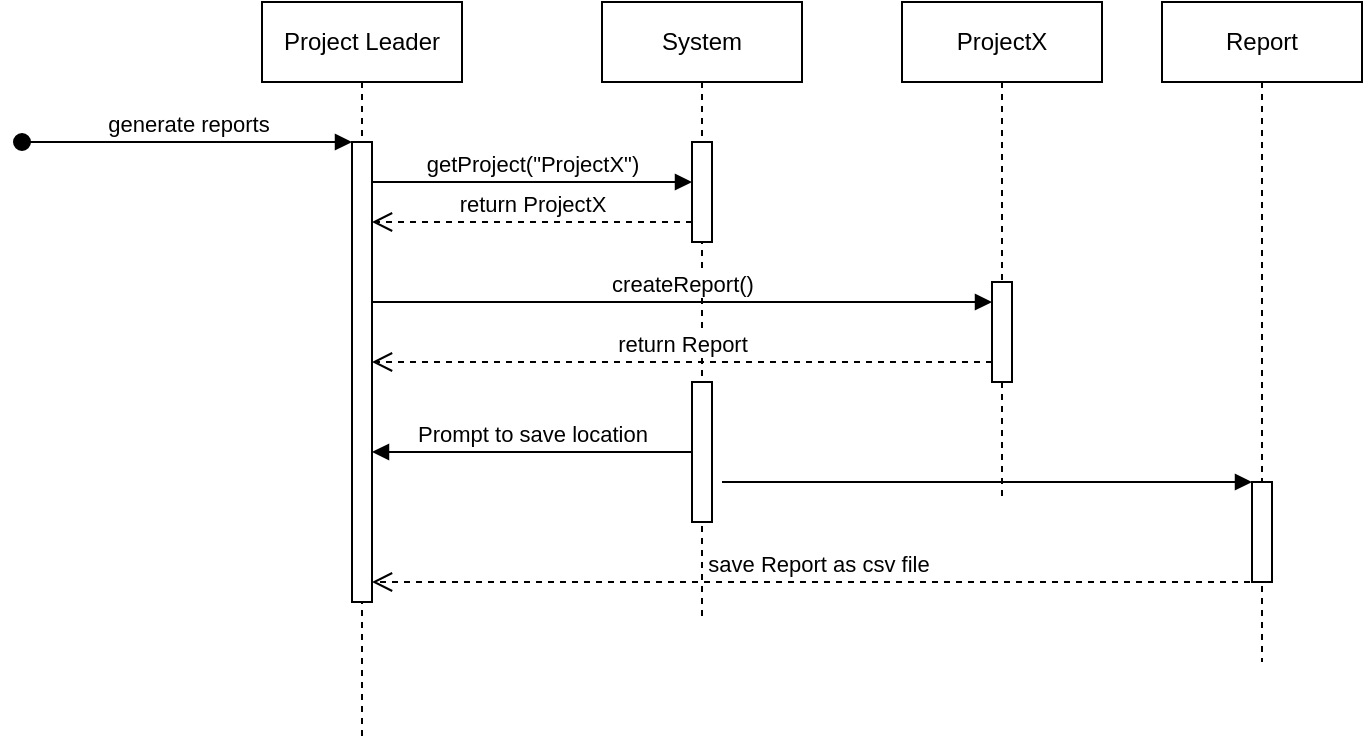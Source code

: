 <mxfile version="24.0.7" type="device">
  <diagram name="Page-1" id="2YBvvXClWsGukQMizWep">
    <mxGraphModel dx="1222" dy="780" grid="1" gridSize="10" guides="1" tooltips="1" connect="1" arrows="1" fold="1" page="1" pageScale="1" pageWidth="850" pageHeight="1100" math="0" shadow="0">
      <root>
        <mxCell id="0" />
        <mxCell id="1" parent="0" />
        <mxCell id="5KE8UDeovYuM4wbRaz9i-1" value="Project Leader" style="shape=umlLifeline;perimeter=lifelinePerimeter;whiteSpace=wrap;html=1;container=0;dropTarget=0;collapsible=0;recursiveResize=0;outlineConnect=0;portConstraint=eastwest;newEdgeStyle={&quot;edgeStyle&quot;:&quot;elbowEdgeStyle&quot;,&quot;elbow&quot;:&quot;vertical&quot;,&quot;curved&quot;:0,&quot;rounded&quot;:0};" vertex="1" parent="1">
          <mxGeometry x="140" y="40" width="100" height="370" as="geometry" />
        </mxCell>
        <mxCell id="5KE8UDeovYuM4wbRaz9i-2" value="" style="html=1;points=[];perimeter=orthogonalPerimeter;outlineConnect=0;targetShapes=umlLifeline;portConstraint=eastwest;newEdgeStyle={&quot;edgeStyle&quot;:&quot;elbowEdgeStyle&quot;,&quot;elbow&quot;:&quot;vertical&quot;,&quot;curved&quot;:0,&quot;rounded&quot;:0};" vertex="1" parent="5KE8UDeovYuM4wbRaz9i-1">
          <mxGeometry x="45" y="70" width="10" height="230" as="geometry" />
        </mxCell>
        <mxCell id="5KE8UDeovYuM4wbRaz9i-3" value="generate reports" style="html=1;verticalAlign=bottom;startArrow=oval;endArrow=block;startSize=8;edgeStyle=elbowEdgeStyle;elbow=vertical;curved=0;rounded=0;" edge="1" parent="5KE8UDeovYuM4wbRaz9i-1" target="5KE8UDeovYuM4wbRaz9i-2">
          <mxGeometry relative="1" as="geometry">
            <mxPoint x="-120" y="70" as="sourcePoint" />
            <mxPoint x="45" y="70.14" as="targetPoint" />
          </mxGeometry>
        </mxCell>
        <mxCell id="5KE8UDeovYuM4wbRaz9i-4" value="getProject(&quot;ProjectX&quot;)" style="html=1;verticalAlign=bottom;endArrow=block;curved=0;rounded=0;" edge="1" parent="1" target="5KE8UDeovYuM4wbRaz9i-6">
          <mxGeometry width="80" relative="1" as="geometry">
            <mxPoint x="195" y="130" as="sourcePoint" />
            <mxPoint x="360" y="130" as="targetPoint" />
          </mxGeometry>
        </mxCell>
        <mxCell id="5KE8UDeovYuM4wbRaz9i-5" value="System" style="shape=umlLifeline;perimeter=lifelinePerimeter;whiteSpace=wrap;html=1;container=0;dropTarget=0;collapsible=0;recursiveResize=0;outlineConnect=0;portConstraint=eastwest;newEdgeStyle={&quot;edgeStyle&quot;:&quot;elbowEdgeStyle&quot;,&quot;elbow&quot;:&quot;vertical&quot;,&quot;curved&quot;:0,&quot;rounded&quot;:0};" vertex="1" parent="1">
          <mxGeometry x="310" y="40" width="100" height="310" as="geometry" />
        </mxCell>
        <mxCell id="5KE8UDeovYuM4wbRaz9i-6" value="" style="html=1;points=[];perimeter=orthogonalPerimeter;outlineConnect=0;targetShapes=umlLifeline;portConstraint=eastwest;newEdgeStyle={&quot;edgeStyle&quot;:&quot;elbowEdgeStyle&quot;,&quot;elbow&quot;:&quot;vertical&quot;,&quot;curved&quot;:0,&quot;rounded&quot;:0};" vertex="1" parent="5KE8UDeovYuM4wbRaz9i-5">
          <mxGeometry x="45" y="70" width="10" height="50" as="geometry" />
        </mxCell>
        <mxCell id="5KE8UDeovYuM4wbRaz9i-17" value="" style="html=1;points=[];perimeter=orthogonalPerimeter;outlineConnect=0;targetShapes=umlLifeline;portConstraint=eastwest;newEdgeStyle={&quot;edgeStyle&quot;:&quot;elbowEdgeStyle&quot;,&quot;elbow&quot;:&quot;vertical&quot;,&quot;curved&quot;:0,&quot;rounded&quot;:0};" vertex="1" parent="5KE8UDeovYuM4wbRaz9i-5">
          <mxGeometry x="45" y="190" width="10" height="70" as="geometry" />
        </mxCell>
        <mxCell id="5KE8UDeovYuM4wbRaz9i-9" value="return ProjectX" style="html=1;verticalAlign=bottom;endArrow=open;dashed=1;endSize=8;curved=0;rounded=0;" edge="1" parent="1" source="5KE8UDeovYuM4wbRaz9i-6">
          <mxGeometry relative="1" as="geometry">
            <mxPoint x="350" y="150" as="sourcePoint" />
            <mxPoint x="195" y="150" as="targetPoint" />
          </mxGeometry>
        </mxCell>
        <mxCell id="5KE8UDeovYuM4wbRaz9i-10" value="ProjectX" style="shape=umlLifeline;perimeter=lifelinePerimeter;whiteSpace=wrap;html=1;container=0;dropTarget=0;collapsible=0;recursiveResize=0;outlineConnect=0;portConstraint=eastwest;newEdgeStyle={&quot;edgeStyle&quot;:&quot;elbowEdgeStyle&quot;,&quot;elbow&quot;:&quot;vertical&quot;,&quot;curved&quot;:0,&quot;rounded&quot;:0};" vertex="1" parent="1">
          <mxGeometry x="460" y="40" width="100" height="250" as="geometry" />
        </mxCell>
        <mxCell id="5KE8UDeovYuM4wbRaz9i-11" value="" style="html=1;points=[];perimeter=orthogonalPerimeter;outlineConnect=0;targetShapes=umlLifeline;portConstraint=eastwest;newEdgeStyle={&quot;edgeStyle&quot;:&quot;elbowEdgeStyle&quot;,&quot;elbow&quot;:&quot;vertical&quot;,&quot;curved&quot;:0,&quot;rounded&quot;:0};" vertex="1" parent="5KE8UDeovYuM4wbRaz9i-10">
          <mxGeometry x="45" y="140" width="10" height="50" as="geometry" />
        </mxCell>
        <mxCell id="5KE8UDeovYuM4wbRaz9i-12" value="createReport()" style="html=1;verticalAlign=bottom;endArrow=block;curved=0;rounded=0;" edge="1" parent="1">
          <mxGeometry width="80" relative="1" as="geometry">
            <mxPoint x="195" y="190" as="sourcePoint" />
            <mxPoint x="505" y="190" as="targetPoint" />
          </mxGeometry>
        </mxCell>
        <mxCell id="5KE8UDeovYuM4wbRaz9i-16" value="return Report" style="html=1;verticalAlign=bottom;endArrow=open;dashed=1;endSize=8;curved=0;rounded=0;" edge="1" parent="1" target="5KE8UDeovYuM4wbRaz9i-2">
          <mxGeometry relative="1" as="geometry">
            <mxPoint x="505" y="220" as="sourcePoint" />
            <mxPoint x="200" y="220" as="targetPoint" />
          </mxGeometry>
        </mxCell>
        <mxCell id="5KE8UDeovYuM4wbRaz9i-18" value="Prompt to save location" style="html=1;verticalAlign=bottom;endArrow=block;curved=0;rounded=0;" edge="1" parent="1" source="5KE8UDeovYuM4wbRaz9i-17" target="5KE8UDeovYuM4wbRaz9i-2">
          <mxGeometry width="80" relative="1" as="geometry">
            <mxPoint x="280" y="240" as="sourcePoint" />
            <mxPoint x="360" y="240" as="targetPoint" />
          </mxGeometry>
        </mxCell>
        <mxCell id="5KE8UDeovYuM4wbRaz9i-19" value="Report" style="shape=umlLifeline;perimeter=lifelinePerimeter;whiteSpace=wrap;html=1;container=0;dropTarget=0;collapsible=0;recursiveResize=0;outlineConnect=0;portConstraint=eastwest;newEdgeStyle={&quot;edgeStyle&quot;:&quot;elbowEdgeStyle&quot;,&quot;elbow&quot;:&quot;vertical&quot;,&quot;curved&quot;:0,&quot;rounded&quot;:0};" vertex="1" parent="1">
          <mxGeometry x="590" y="40" width="100" height="330" as="geometry" />
        </mxCell>
        <mxCell id="5KE8UDeovYuM4wbRaz9i-20" value="" style="html=1;points=[];perimeter=orthogonalPerimeter;outlineConnect=0;targetShapes=umlLifeline;portConstraint=eastwest;newEdgeStyle={&quot;edgeStyle&quot;:&quot;elbowEdgeStyle&quot;,&quot;elbow&quot;:&quot;vertical&quot;,&quot;curved&quot;:0,&quot;rounded&quot;:0};" vertex="1" parent="5KE8UDeovYuM4wbRaz9i-19">
          <mxGeometry x="45" y="240" width="10" height="50" as="geometry" />
        </mxCell>
        <mxCell id="5KE8UDeovYuM4wbRaz9i-21" value="" style="html=1;verticalAlign=bottom;endArrow=block;curved=0;rounded=0;" edge="1" parent="1" target="5KE8UDeovYuM4wbRaz9i-20">
          <mxGeometry width="80" relative="1" as="geometry">
            <mxPoint x="370" y="280" as="sourcePoint" />
            <mxPoint x="450" y="270" as="targetPoint" />
          </mxGeometry>
        </mxCell>
        <mxCell id="5KE8UDeovYuM4wbRaz9i-23" value="save Report as csv file" style="html=1;verticalAlign=bottom;endArrow=open;dashed=1;endSize=8;curved=0;rounded=0;" edge="1" parent="1" target="5KE8UDeovYuM4wbRaz9i-2">
          <mxGeometry relative="1" as="geometry">
            <mxPoint x="640" y="330" as="sourcePoint" />
            <mxPoint x="200" y="330" as="targetPoint" />
          </mxGeometry>
        </mxCell>
      </root>
    </mxGraphModel>
  </diagram>
</mxfile>
